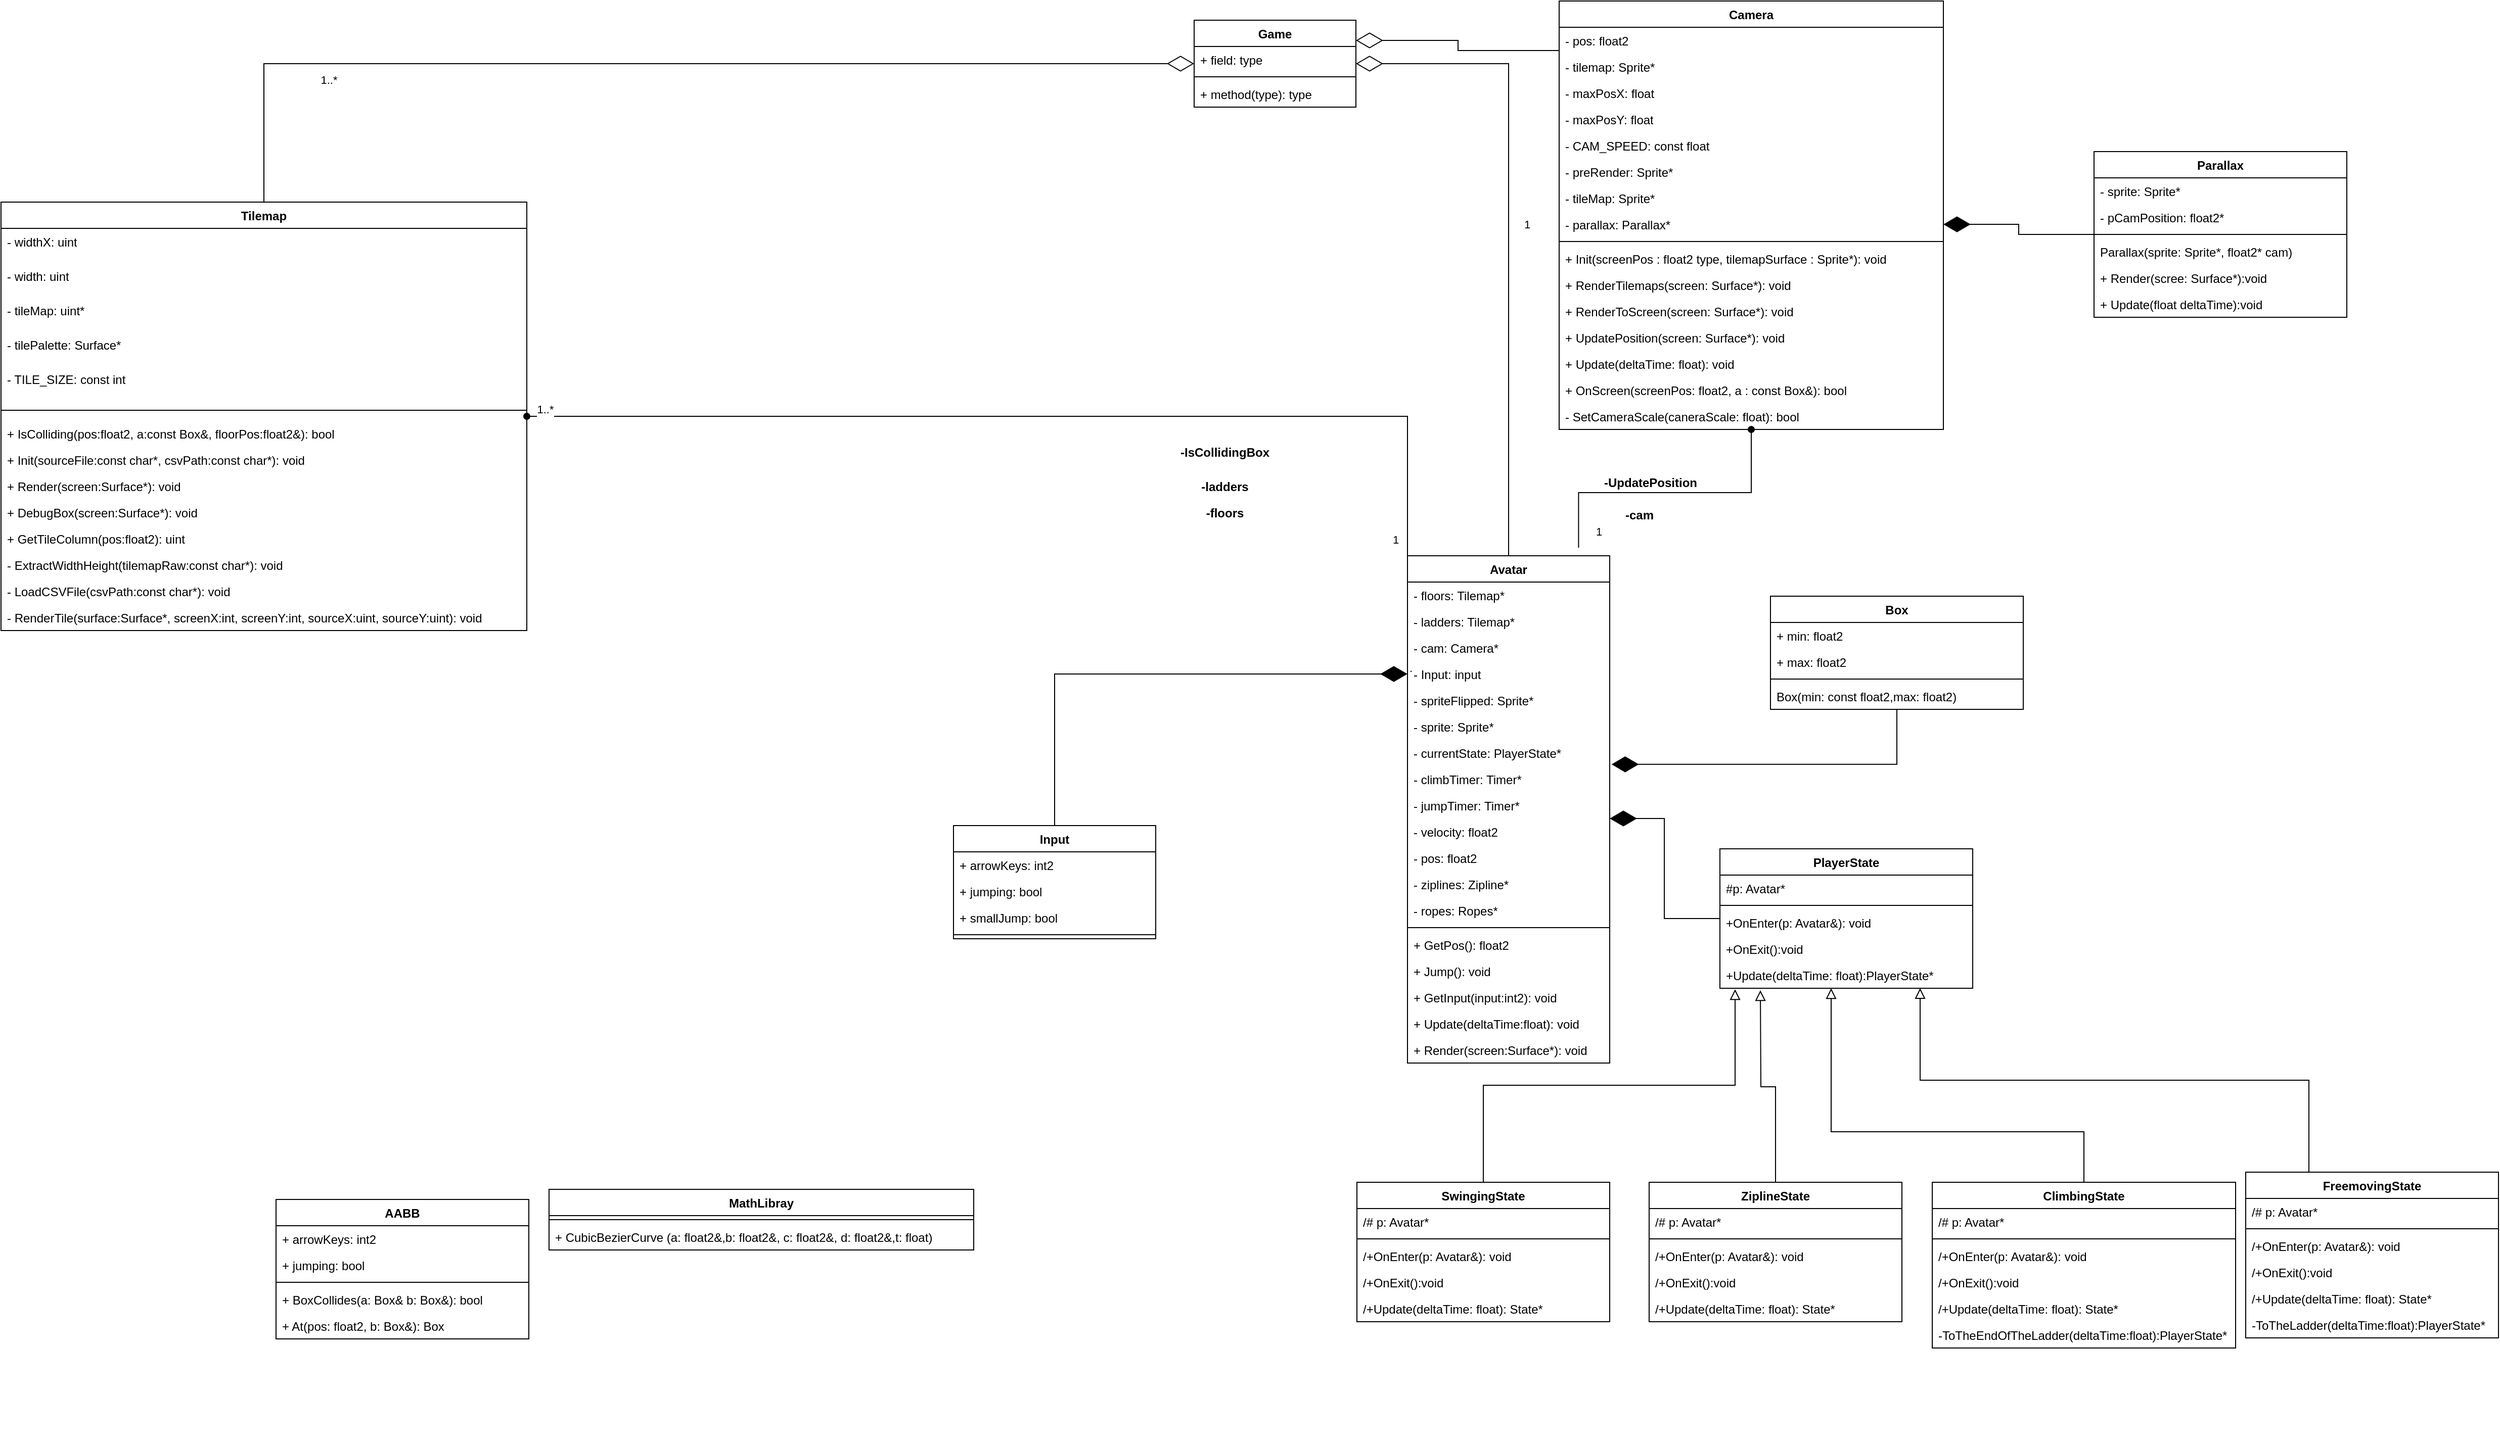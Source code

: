<mxfile version="21.7.5" type="github">
  <diagram id="C5RBs43oDa-KdzZeNtuy" name="Page-1">
    <mxGraphModel dx="1845" dy="634" grid="1" gridSize="10" guides="1" tooltips="1" connect="1" arrows="1" fold="1" page="1" pageScale="1" pageWidth="827" pageHeight="1169" math="0" shadow="0">
      <root>
        <mxCell id="WIyWlLk6GJQsqaUBKTNV-0" />
        <mxCell id="WIyWlLk6GJQsqaUBKTNV-1" parent="WIyWlLk6GJQsqaUBKTNV-0" />
        <mxCell id="lK6UsOhh-sy1dXCpU7BD-0" value="&lt;div&gt;Game&lt;/div&gt;&lt;div&gt;&lt;br&gt;&lt;/div&gt;&lt;div&gt;&lt;br&gt;&lt;/div&gt;" style="swimlane;fontStyle=1;align=center;verticalAlign=top;childLayout=stackLayout;horizontal=1;startSize=26;horizontalStack=0;resizeParent=1;resizeParentMax=0;resizeLast=0;collapsible=1;marginBottom=0;whiteSpace=wrap;html=1;" parent="WIyWlLk6GJQsqaUBKTNV-1" vertex="1">
          <mxGeometry x="370" y="140" width="160" height="86" as="geometry" />
        </mxCell>
        <mxCell id="lK6UsOhh-sy1dXCpU7BD-1" value="+ field: type" style="text;strokeColor=none;fillColor=none;align=left;verticalAlign=top;spacingLeft=4;spacingRight=4;overflow=hidden;rotatable=0;points=[[0,0.5],[1,0.5]];portConstraint=eastwest;whiteSpace=wrap;html=1;" parent="lK6UsOhh-sy1dXCpU7BD-0" vertex="1">
          <mxGeometry y="26" width="160" height="26" as="geometry" />
        </mxCell>
        <mxCell id="lK6UsOhh-sy1dXCpU7BD-2" value="" style="line;strokeWidth=1;fillColor=none;align=left;verticalAlign=middle;spacingTop=-1;spacingLeft=3;spacingRight=3;rotatable=0;labelPosition=right;points=[];portConstraint=eastwest;strokeColor=inherit;" parent="lK6UsOhh-sy1dXCpU7BD-0" vertex="1">
          <mxGeometry y="52" width="160" height="8" as="geometry" />
        </mxCell>
        <mxCell id="lK6UsOhh-sy1dXCpU7BD-3" value="+ method(type): type" style="text;strokeColor=none;fillColor=none;align=left;verticalAlign=top;spacingLeft=4;spacingRight=4;overflow=hidden;rotatable=0;points=[[0,0.5],[1,0.5]];portConstraint=eastwest;whiteSpace=wrap;html=1;" parent="lK6UsOhh-sy1dXCpU7BD-0" vertex="1">
          <mxGeometry y="60" width="160" height="26" as="geometry" />
        </mxCell>
        <mxCell id="lK6UsOhh-sy1dXCpU7BD-21" value="" style="endArrow=none;html=1;rounded=0;align=left;verticalAlign=bottom;endFill=0;labelBackgroundColor=default;endSize=12;startArrow=diamondThin;startFill=0;startSize=24;edgeStyle=orthogonalEdgeStyle;" parent="WIyWlLk6GJQsqaUBKTNV-1" source="lK6UsOhh-sy1dXCpU7BD-0" target="lK6UsOhh-sy1dXCpU7BD-8" edge="1">
          <mxGeometry relative="1" as="geometry">
            <mxPoint x="280" y="330" as="sourcePoint" />
            <mxPoint x="402" y="236" as="targetPoint" />
          </mxGeometry>
        </mxCell>
        <mxCell id="lK6UsOhh-sy1dXCpU7BD-22" value="" style="endArrow=none;html=1;rounded=0;align=left;verticalAlign=bottom;endFill=0;labelBackgroundColor=default;endSize=12;startArrow=diamondThin;startFill=0;startSize=24;edgeStyle=orthogonalEdgeStyle;" parent="WIyWlLk6GJQsqaUBKTNV-1" source="lK6UsOhh-sy1dXCpU7BD-0" target="lK6UsOhh-sy1dXCpU7BD-171" edge="1">
          <mxGeometry relative="1" as="geometry">
            <mxPoint x="1052.5" y="150" as="sourcePoint" />
            <mxPoint x="465" y="236" as="targetPoint" />
            <Array as="points">
              <mxPoint x="631" y="160" />
              <mxPoint x="631" y="170" />
            </Array>
          </mxGeometry>
        </mxCell>
        <mxCell id="lK6UsOhh-sy1dXCpU7BD-50" style="edgeStyle=orthogonalEdgeStyle;rounded=0;orthogonalLoop=1;jettySize=auto;html=1;endArrow=oval;endFill=1;exitX=0.846;exitY=-0.016;exitDx=0;exitDy=0;exitPerimeter=0;" parent="WIyWlLk6GJQsqaUBKTNV-1" source="lK6UsOhh-sy1dXCpU7BD-8" target="lK6UsOhh-sy1dXCpU7BD-171" edge="1">
          <mxGeometry relative="1" as="geometry">
            <mxPoint x="905.029" y="227.667" as="targetPoint" />
          </mxGeometry>
        </mxCell>
        <mxCell id="lK6UsOhh-sy1dXCpU7BD-51" style="edgeStyle=orthogonalEdgeStyle;rounded=0;orthogonalLoop=1;jettySize=auto;html=1;exitX=0;exitY=0;exitDx=0;exitDy=0;endArrow=oval;endFill=1;" parent="WIyWlLk6GJQsqaUBKTNV-1" source="lK6UsOhh-sy1dXCpU7BD-8" target="lK6UsOhh-sy1dXCpU7BD-4" edge="1">
          <mxGeometry relative="1" as="geometry" />
        </mxCell>
        <mxCell id="lK6UsOhh-sy1dXCpU7BD-86" value="" style="group" parent="WIyWlLk6GJQsqaUBKTNV-1" vertex="1" connectable="0">
          <mxGeometry x="-810" y="320" width="872" height="889" as="geometry" />
        </mxCell>
        <mxCell id="lK6UsOhh-sy1dXCpU7BD-4" value="&lt;div&gt;Tilemap&lt;/div&gt;&lt;div&gt;&lt;br&gt;&lt;/div&gt;&lt;div&gt;&lt;br&gt;&lt;/div&gt;&lt;div&gt;&lt;br&gt;&lt;/div&gt;" style="swimlane;fontStyle=1;align=center;verticalAlign=top;childLayout=stackLayout;horizontal=1;startSize=26;horizontalStack=0;resizeParent=1;resizeParentMax=0;resizeLast=0;collapsible=1;marginBottom=0;whiteSpace=wrap;html=1;rounded=0;" parent="lK6UsOhh-sy1dXCpU7BD-86" vertex="1">
          <mxGeometry width="520" height="424" as="geometry" />
        </mxCell>
        <mxCell id="lK6UsOhh-sy1dXCpU7BD-5" value="&lt;div&gt;- widthX: uint&lt;/div&gt;" style="text;strokeColor=none;fillColor=none;align=left;verticalAlign=top;spacingLeft=4;spacingRight=4;overflow=hidden;rotatable=0;points=[[0,0.5],[1,0.5]];portConstraint=eastwest;whiteSpace=wrap;html=1;" parent="lK6UsOhh-sy1dXCpU7BD-4" vertex="1">
          <mxGeometry y="26" width="520" height="34" as="geometry" />
        </mxCell>
        <mxCell id="lK6UsOhh-sy1dXCpU7BD-30" value="&lt;div&gt;- width: uint&lt;/div&gt;" style="text;strokeColor=none;fillColor=none;align=left;verticalAlign=top;spacingLeft=4;spacingRight=4;overflow=hidden;rotatable=0;points=[[0,0.5],[1,0.5]];portConstraint=eastwest;whiteSpace=wrap;html=1;" parent="lK6UsOhh-sy1dXCpU7BD-4" vertex="1">
          <mxGeometry y="60" width="520" height="34" as="geometry" />
        </mxCell>
        <mxCell id="lK6UsOhh-sy1dXCpU7BD-31" value="&lt;div&gt;- tileMap: uint*&lt;/div&gt;" style="text;strokeColor=none;fillColor=none;align=left;verticalAlign=top;spacingLeft=4;spacingRight=4;overflow=hidden;rotatable=0;points=[[0,0.5],[1,0.5]];portConstraint=eastwest;whiteSpace=wrap;html=1;" parent="lK6UsOhh-sy1dXCpU7BD-4" vertex="1">
          <mxGeometry y="94" width="520" height="34" as="geometry" />
        </mxCell>
        <mxCell id="lK6UsOhh-sy1dXCpU7BD-32" value="&lt;div&gt;- tilePalette: Surface*&lt;/div&gt;" style="text;strokeColor=none;fillColor=none;align=left;verticalAlign=top;spacingLeft=4;spacingRight=4;overflow=hidden;rotatable=0;points=[[0,0.5],[1,0.5]];portConstraint=eastwest;whiteSpace=wrap;html=1;" parent="lK6UsOhh-sy1dXCpU7BD-4" vertex="1">
          <mxGeometry y="128" width="520" height="34" as="geometry" />
        </mxCell>
        <mxCell id="lK6UsOhh-sy1dXCpU7BD-33" value="&lt;div&gt;- TILE_SIZE: const int&lt;/div&gt;" style="text;strokeColor=none;fillColor=none;align=left;verticalAlign=top;spacingLeft=4;spacingRight=4;overflow=hidden;rotatable=0;points=[[0,0.5],[1,0.5]];portConstraint=eastwest;whiteSpace=wrap;html=1;" parent="lK6UsOhh-sy1dXCpU7BD-4" vertex="1">
          <mxGeometry y="162" width="520" height="34" as="geometry" />
        </mxCell>
        <mxCell id="lK6UsOhh-sy1dXCpU7BD-6" value="" style="line;strokeWidth=1;fillColor=none;align=left;verticalAlign=middle;spacingTop=-1;spacingLeft=3;spacingRight=3;rotatable=0;labelPosition=right;points=[];portConstraint=eastwest;strokeColor=inherit;" parent="lK6UsOhh-sy1dXCpU7BD-4" vertex="1">
          <mxGeometry y="196" width="520" height="20" as="geometry" />
        </mxCell>
        <mxCell id="lK6UsOhh-sy1dXCpU7BD-39" value="+ IsColliding(pos:float2, a:const Box&amp;amp;, floorPos:float2&amp;amp;): bool" style="text;strokeColor=none;fillColor=none;align=left;verticalAlign=top;spacingLeft=4;spacingRight=4;overflow=hidden;rotatable=0;points=[[0,0.5],[1,0.5]];portConstraint=eastwest;whiteSpace=wrap;html=1;" parent="lK6UsOhh-sy1dXCpU7BD-4" vertex="1">
          <mxGeometry y="216" width="520" height="26" as="geometry" />
        </mxCell>
        <mxCell id="lK6UsOhh-sy1dXCpU7BD-40" value="+ Init(sourceFile:const char*, csvPath:const char*): void" style="text;strokeColor=none;fillColor=none;align=left;verticalAlign=top;spacingLeft=4;spacingRight=4;overflow=hidden;rotatable=0;points=[[0,0.5],[1,0.5]];portConstraint=eastwest;whiteSpace=wrap;html=1;" parent="lK6UsOhh-sy1dXCpU7BD-4" vertex="1">
          <mxGeometry y="242" width="520" height="26" as="geometry" />
        </mxCell>
        <mxCell id="lK6UsOhh-sy1dXCpU7BD-41" value="+ Render(screen:Surface*): void" style="text;strokeColor=none;fillColor=none;align=left;verticalAlign=top;spacingLeft=4;spacingRight=4;overflow=hidden;rotatable=0;points=[[0,0.5],[1,0.5]];portConstraint=eastwest;whiteSpace=wrap;html=1;" parent="lK6UsOhh-sy1dXCpU7BD-4" vertex="1">
          <mxGeometry y="268" width="520" height="26" as="geometry" />
        </mxCell>
        <mxCell id="lK6UsOhh-sy1dXCpU7BD-42" value="+ DebugBox(screen:Surface*): void" style="text;strokeColor=none;fillColor=none;align=left;verticalAlign=top;spacingLeft=4;spacingRight=4;overflow=hidden;rotatable=0;points=[[0,0.5],[1,0.5]];portConstraint=eastwest;whiteSpace=wrap;html=1;" parent="lK6UsOhh-sy1dXCpU7BD-4" vertex="1">
          <mxGeometry y="294" width="520" height="26" as="geometry" />
        </mxCell>
        <mxCell id="lK6UsOhh-sy1dXCpU7BD-43" value="+ GetTileColumn(pos:float2): uint" style="text;strokeColor=none;fillColor=none;align=left;verticalAlign=top;spacingLeft=4;spacingRight=4;overflow=hidden;rotatable=0;points=[[0,0.5],[1,0.5]];portConstraint=eastwest;whiteSpace=wrap;html=1;" parent="lK6UsOhh-sy1dXCpU7BD-4" vertex="1">
          <mxGeometry y="320" width="520" height="26" as="geometry" />
        </mxCell>
        <mxCell id="lK6UsOhh-sy1dXCpU7BD-59" value="- ExtractWidthHeight(tilemapRaw:const char*): void" style="text;strokeColor=none;fillColor=none;align=left;verticalAlign=top;spacingLeft=4;spacingRight=4;overflow=hidden;rotatable=0;points=[[0,0.5],[1,0.5]];portConstraint=eastwest;whiteSpace=wrap;html=1;" parent="lK6UsOhh-sy1dXCpU7BD-4" vertex="1">
          <mxGeometry y="346" width="520" height="26" as="geometry" />
        </mxCell>
        <mxCell id="lK6UsOhh-sy1dXCpU7BD-60" value="- LoadCSVFile(csvPath:const char*): void" style="text;strokeColor=none;fillColor=none;align=left;verticalAlign=top;spacingLeft=4;spacingRight=4;overflow=hidden;rotatable=0;points=[[0,0.5],[1,0.5]];portConstraint=eastwest;whiteSpace=wrap;html=1;" parent="lK6UsOhh-sy1dXCpU7BD-4" vertex="1">
          <mxGeometry y="372" width="520" height="26" as="geometry" />
        </mxCell>
        <mxCell id="lK6UsOhh-sy1dXCpU7BD-61" value="- RenderTile(surface:Surface*, screenX:int, screenY:int, sourceX:uint, sourceY:uint): void" style="text;strokeColor=none;fillColor=none;align=left;verticalAlign=top;spacingLeft=4;spacingRight=4;overflow=hidden;rotatable=0;points=[[0,0.5],[1,0.5]];portConstraint=eastwest;whiteSpace=wrap;html=1;" parent="lK6UsOhh-sy1dXCpU7BD-4" vertex="1">
          <mxGeometry y="398" width="520" height="26" as="geometry" />
        </mxCell>
        <mxCell id="bthDSh3SbVtGF8bWJhGf-136" value="" style="group" parent="lK6UsOhh-sy1dXCpU7BD-86" vertex="1" connectable="0">
          <mxGeometry x="530.003" y="960.0" width="431.997" height="259.0" as="geometry" />
        </mxCell>
        <mxCell id="bthDSh3SbVtGF8bWJhGf-137" value="&lt;div&gt;MathLibray&lt;/div&gt;&lt;div&gt;&lt;br&gt;&lt;/div&gt;" style="swimlane;fontStyle=1;align=center;verticalAlign=top;childLayout=stackLayout;horizontal=1;startSize=26;horizontalStack=0;resizeParent=1;resizeParentMax=0;resizeLast=0;collapsible=1;marginBottom=0;whiteSpace=wrap;html=1;" parent="bthDSh3SbVtGF8bWJhGf-136" vertex="1">
          <mxGeometry x="11.997" y="17.0" width="420" height="60" as="geometry" />
        </mxCell>
        <mxCell id="bthDSh3SbVtGF8bWJhGf-141" value="" style="line;strokeWidth=1;fillColor=none;align=left;verticalAlign=middle;spacingTop=-1;spacingLeft=3;spacingRight=3;rotatable=0;labelPosition=right;points=[];portConstraint=eastwest;strokeColor=inherit;" parent="bthDSh3SbVtGF8bWJhGf-137" vertex="1">
          <mxGeometry y="26" width="420" height="8" as="geometry" />
        </mxCell>
        <mxCell id="bthDSh3SbVtGF8bWJhGf-139" value="+ CubicBezierCurve (a: float2&amp;amp;,b: float2&amp;amp;, c: float2&amp;amp;, d: float2&amp;amp;,t: float)" style="text;strokeColor=none;fillColor=none;align=left;verticalAlign=top;spacingLeft=4;spacingRight=4;overflow=hidden;rotatable=0;points=[[0,0.5],[1,0.5]];portConstraint=eastwest;whiteSpace=wrap;html=1;" parent="bthDSh3SbVtGF8bWJhGf-137" vertex="1">
          <mxGeometry y="34" width="420" height="26" as="geometry" />
        </mxCell>
        <mxCell id="lK6UsOhh-sy1dXCpU7BD-87" value="" style="group" parent="WIyWlLk6GJQsqaUBKTNV-1" vertex="1" connectable="0">
          <mxGeometry x="360" y="560" width="490" height="989" as="geometry" />
        </mxCell>
        <mxCell id="lK6UsOhh-sy1dXCpU7BD-72" value="-ladders" style="text;align=center;fontStyle=1;verticalAlign=middle;spacingLeft=3;spacingRight=3;strokeColor=none;rotatable=0;points=[[0,0.5],[1,0.5]];portConstraint=eastwest;html=1;" parent="lK6UsOhh-sy1dXCpU7BD-87" vertex="1">
          <mxGeometry y="29" width="80" height="26" as="geometry" />
        </mxCell>
        <mxCell id="lK6UsOhh-sy1dXCpU7BD-73" value="-floors" style="text;align=center;fontStyle=1;verticalAlign=middle;spacingLeft=3;spacingRight=3;strokeColor=none;rotatable=0;points=[[0,0.5],[1,0.5]];portConstraint=eastwest;html=1;" parent="lK6UsOhh-sy1dXCpU7BD-87" vertex="1">
          <mxGeometry y="55" width="80" height="26" as="geometry" />
        </mxCell>
        <mxCell id="lK6UsOhh-sy1dXCpU7BD-75" value="-IsCollidingBox" style="text;align=center;fontStyle=1;verticalAlign=middle;spacingLeft=3;spacingRight=3;strokeColor=none;rotatable=0;points=[[0,0.5],[1,0.5]];portConstraint=eastwest;html=1;" parent="lK6UsOhh-sy1dXCpU7BD-87" vertex="1">
          <mxGeometry y="-5" width="80" height="26" as="geometry" />
        </mxCell>
        <mxCell id="lK6UsOhh-sy1dXCpU7BD-85" value="" style="group" parent="lK6UsOhh-sy1dXCpU7BD-87" vertex="1" connectable="0">
          <mxGeometry x="209.003" y="93.0" width="211.997" height="259.0" as="geometry" />
        </mxCell>
        <mxCell id="lK6UsOhh-sy1dXCpU7BD-8" value="&lt;div&gt;Avatar&lt;/div&gt;&lt;div&gt;&lt;br&gt;&lt;/div&gt;" style="swimlane;fontStyle=1;align=center;verticalAlign=top;childLayout=stackLayout;horizontal=1;startSize=26;horizontalStack=0;resizeParent=1;resizeParentMax=0;resizeLast=0;collapsible=1;marginBottom=0;whiteSpace=wrap;html=1;" parent="lK6UsOhh-sy1dXCpU7BD-85" vertex="1">
          <mxGeometry x="11.997" y="17.0" width="200" height="502" as="geometry" />
        </mxCell>
        <mxCell id="lK6UsOhh-sy1dXCpU7BD-9" value="- floors: Tilemap*" style="text;strokeColor=none;fillColor=none;align=left;verticalAlign=top;spacingLeft=4;spacingRight=4;overflow=hidden;rotatable=0;points=[[0,0.5],[1,0.5]];portConstraint=eastwest;whiteSpace=wrap;html=1;" parent="lK6UsOhh-sy1dXCpU7BD-8" vertex="1">
          <mxGeometry y="26" width="200" height="26" as="geometry" />
        </mxCell>
        <mxCell id="lK6UsOhh-sy1dXCpU7BD-88" value="- ladders: Tilemap*" style="text;strokeColor=none;fillColor=none;align=left;verticalAlign=top;spacingLeft=4;spacingRight=4;overflow=hidden;rotatable=0;points=[[0,0.5],[1,0.5]];portConstraint=eastwest;whiteSpace=wrap;html=1;" parent="lK6UsOhh-sy1dXCpU7BD-8" vertex="1">
          <mxGeometry y="52" width="200" height="26" as="geometry" />
        </mxCell>
        <mxCell id="lK6UsOhh-sy1dXCpU7BD-26" value="- cam: Camera*" style="text;strokeColor=none;fillColor=none;align=left;verticalAlign=top;spacingLeft=4;spacingRight=4;overflow=hidden;rotatable=0;points=[[0,0.5],[1,0.5]];portConstraint=eastwest;whiteSpace=wrap;html=1;" parent="lK6UsOhh-sy1dXCpU7BD-8" vertex="1">
          <mxGeometry y="78" width="200" height="26" as="geometry" />
        </mxCell>
        <mxCell id="bthDSh3SbVtGF8bWJhGf-65" value="- Input: input" style="text;strokeColor=none;fillColor=none;align=left;verticalAlign=top;spacingLeft=4;spacingRight=4;overflow=hidden;rotatable=0;points=[[0,0.5],[1,0.5]];portConstraint=eastwest;whiteSpace=wrap;html=1;" parent="lK6UsOhh-sy1dXCpU7BD-8" vertex="1">
          <mxGeometry y="104" width="200" height="26" as="geometry" />
        </mxCell>
        <mxCell id="ym0Vxv3wcFo23iq83Tu3-3" value="- spriteFlipped: Sprite*" style="text;strokeColor=none;fillColor=none;align=left;verticalAlign=top;spacingLeft=4;spacingRight=4;overflow=hidden;rotatable=0;points=[[0,0.5],[1,0.5]];portConstraint=eastwest;whiteSpace=wrap;html=1;" vertex="1" parent="lK6UsOhh-sy1dXCpU7BD-8">
          <mxGeometry y="130" width="200" height="26" as="geometry" />
        </mxCell>
        <mxCell id="ym0Vxv3wcFo23iq83Tu3-4" value="- sprite: Sprite*" style="text;strokeColor=none;fillColor=none;align=left;verticalAlign=top;spacingLeft=4;spacingRight=4;overflow=hidden;rotatable=0;points=[[0,0.5],[1,0.5]];portConstraint=eastwest;whiteSpace=wrap;html=1;" vertex="1" parent="lK6UsOhh-sy1dXCpU7BD-8">
          <mxGeometry y="156" width="200" height="26" as="geometry" />
        </mxCell>
        <mxCell id="ym0Vxv3wcFo23iq83Tu3-5" value="- currentState: PlayerState*" style="text;strokeColor=none;fillColor=none;align=left;verticalAlign=top;spacingLeft=4;spacingRight=4;overflow=hidden;rotatable=0;points=[[0,0.5],[1,0.5]];portConstraint=eastwest;whiteSpace=wrap;html=1;" vertex="1" parent="lK6UsOhh-sy1dXCpU7BD-8">
          <mxGeometry y="182" width="200" height="26" as="geometry" />
        </mxCell>
        <mxCell id="ym0Vxv3wcFo23iq83Tu3-6" value="- climbTimer: Timer*" style="text;strokeColor=none;fillColor=none;align=left;verticalAlign=top;spacingLeft=4;spacingRight=4;overflow=hidden;rotatable=0;points=[[0,0.5],[1,0.5]];portConstraint=eastwest;whiteSpace=wrap;html=1;" vertex="1" parent="lK6UsOhh-sy1dXCpU7BD-8">
          <mxGeometry y="208" width="200" height="26" as="geometry" />
        </mxCell>
        <mxCell id="ym0Vxv3wcFo23iq83Tu3-7" value="- jumpTimer: Timer*" style="text;strokeColor=none;fillColor=none;align=left;verticalAlign=top;spacingLeft=4;spacingRight=4;overflow=hidden;rotatable=0;points=[[0,0.5],[1,0.5]];portConstraint=eastwest;whiteSpace=wrap;html=1;" vertex="1" parent="lK6UsOhh-sy1dXCpU7BD-8">
          <mxGeometry y="234" width="200" height="26" as="geometry" />
        </mxCell>
        <mxCell id="ym0Vxv3wcFo23iq83Tu3-9" value="- velocity: float2" style="text;strokeColor=none;fillColor=none;align=left;verticalAlign=top;spacingLeft=4;spacingRight=4;overflow=hidden;rotatable=0;points=[[0,0.5],[1,0.5]];portConstraint=eastwest;whiteSpace=wrap;html=1;" vertex="1" parent="lK6UsOhh-sy1dXCpU7BD-8">
          <mxGeometry y="260" width="200" height="26" as="geometry" />
        </mxCell>
        <mxCell id="ym0Vxv3wcFo23iq83Tu3-10" value="- pos: float2" style="text;strokeColor=none;fillColor=none;align=left;verticalAlign=top;spacingLeft=4;spacingRight=4;overflow=hidden;rotatable=0;points=[[0,0.5],[1,0.5]];portConstraint=eastwest;whiteSpace=wrap;html=1;" vertex="1" parent="lK6UsOhh-sy1dXCpU7BD-8">
          <mxGeometry y="286" width="200" height="26" as="geometry" />
        </mxCell>
        <mxCell id="ym0Vxv3wcFo23iq83Tu3-11" value="- ziplines: Zipline*" style="text;strokeColor=none;fillColor=none;align=left;verticalAlign=top;spacingLeft=4;spacingRight=4;overflow=hidden;rotatable=0;points=[[0,0.5],[1,0.5]];portConstraint=eastwest;whiteSpace=wrap;html=1;" vertex="1" parent="lK6UsOhh-sy1dXCpU7BD-8">
          <mxGeometry y="312" width="200" height="26" as="geometry" />
        </mxCell>
        <mxCell id="ym0Vxv3wcFo23iq83Tu3-12" value="- ropes: Ropes*" style="text;strokeColor=none;fillColor=none;align=left;verticalAlign=top;spacingLeft=4;spacingRight=4;overflow=hidden;rotatable=0;points=[[0,0.5],[1,0.5]];portConstraint=eastwest;whiteSpace=wrap;html=1;" vertex="1" parent="lK6UsOhh-sy1dXCpU7BD-8">
          <mxGeometry y="338" width="200" height="26" as="geometry" />
        </mxCell>
        <mxCell id="lK6UsOhh-sy1dXCpU7BD-10" value="" style="line;strokeWidth=1;fillColor=none;align=left;verticalAlign=middle;spacingTop=-1;spacingLeft=3;spacingRight=3;rotatable=0;labelPosition=right;points=[];portConstraint=eastwest;strokeColor=inherit;" parent="lK6UsOhh-sy1dXCpU7BD-8" vertex="1">
          <mxGeometry y="364" width="200" height="8" as="geometry" />
        </mxCell>
        <mxCell id="lK6UsOhh-sy1dXCpU7BD-54" value="+ GetPos(): float2" style="text;strokeColor=none;fillColor=none;align=left;verticalAlign=top;spacingLeft=4;spacingRight=4;overflow=hidden;rotatable=0;points=[[0,0.5],[1,0.5]];portConstraint=eastwest;whiteSpace=wrap;html=1;" parent="lK6UsOhh-sy1dXCpU7BD-8" vertex="1">
          <mxGeometry y="372" width="200" height="26" as="geometry" />
        </mxCell>
        <mxCell id="lK6UsOhh-sy1dXCpU7BD-56" value="+ Jump(): void" style="text;strokeColor=none;fillColor=none;align=left;verticalAlign=top;spacingLeft=4;spacingRight=4;overflow=hidden;rotatable=0;points=[[0,0.5],[1,0.5]];portConstraint=eastwest;whiteSpace=wrap;html=1;" parent="lK6UsOhh-sy1dXCpU7BD-8" vertex="1">
          <mxGeometry y="398" width="200" height="26" as="geometry" />
        </mxCell>
        <mxCell id="lK6UsOhh-sy1dXCpU7BD-58" value="+ GetInput(input:int2): void" style="text;strokeColor=none;fillColor=none;align=left;verticalAlign=top;spacingLeft=4;spacingRight=4;overflow=hidden;rotatable=0;points=[[0,0.5],[1,0.5]];portConstraint=eastwest;whiteSpace=wrap;html=1;" parent="lK6UsOhh-sy1dXCpU7BD-8" vertex="1">
          <mxGeometry y="424" width="200" height="26" as="geometry" />
        </mxCell>
        <mxCell id="lK6UsOhh-sy1dXCpU7BD-57" value="+ Update(deltaTime:float): void" style="text;strokeColor=none;fillColor=none;align=left;verticalAlign=top;spacingLeft=4;spacingRight=4;overflow=hidden;rotatable=0;points=[[0,0.5],[1,0.5]];portConstraint=eastwest;whiteSpace=wrap;html=1;" parent="lK6UsOhh-sy1dXCpU7BD-8" vertex="1">
          <mxGeometry y="450" width="200" height="26" as="geometry" />
        </mxCell>
        <mxCell id="bthDSh3SbVtGF8bWJhGf-64" value="+ Render(screen:Surface*): void" style="text;strokeColor=none;fillColor=none;align=left;verticalAlign=top;spacingLeft=4;spacingRight=4;overflow=hidden;rotatable=0;points=[[0,0.5],[1,0.5]];portConstraint=eastwest;whiteSpace=wrap;html=1;" parent="lK6UsOhh-sy1dXCpU7BD-8" vertex="1">
          <mxGeometry y="476" width="200" height="26" as="geometry" />
        </mxCell>
        <mxCell id="lK6UsOhh-sy1dXCpU7BD-46" value="&lt;div&gt;1&lt;/div&gt;&lt;div&gt;&lt;br&gt;&lt;/div&gt;" style="edgeLabel;html=1;align=center;verticalAlign=middle;resizable=0;points=[];" parent="lK6UsOhh-sy1dXCpU7BD-85" vertex="1" connectable="0">
          <mxGeometry x="12" y="3" as="geometry">
            <mxPoint x="-12" y="5" as="offset" />
          </mxGeometry>
        </mxCell>
        <mxCell id="lK6UsOhh-sy1dXCpU7BD-83" value="&lt;div&gt;1&lt;/div&gt;&lt;div&gt;&lt;br&gt;&lt;/div&gt;" style="edgeLabel;html=1;align=center;verticalAlign=middle;resizable=0;points=[];" parent="lK6UsOhh-sy1dXCpU7BD-85" vertex="1" connectable="0">
          <mxGeometry x="292" y="3" as="geometry">
            <mxPoint x="-91" y="-3" as="offset" />
          </mxGeometry>
        </mxCell>
        <mxCell id="bthDSh3SbVtGF8bWJhGf-85" value="" style="group" parent="lK6UsOhh-sy1dXCpU7BD-87" vertex="1" connectable="0">
          <mxGeometry x="-239.997" y="360.0" width="211.997" height="259.0" as="geometry" />
        </mxCell>
        <mxCell id="bthDSh3SbVtGF8bWJhGf-86" value="&lt;div&gt;Input&lt;/div&gt;&lt;div&gt;&lt;br&gt;&lt;/div&gt;" style="swimlane;fontStyle=1;align=center;verticalAlign=top;childLayout=stackLayout;horizontal=1;startSize=26;horizontalStack=0;resizeParent=1;resizeParentMax=0;resizeLast=0;collapsible=1;marginBottom=0;whiteSpace=wrap;html=1;" parent="bthDSh3SbVtGF8bWJhGf-85" vertex="1">
          <mxGeometry x="11.997" y="17.0" width="200" height="112" as="geometry" />
        </mxCell>
        <mxCell id="bthDSh3SbVtGF8bWJhGf-87" value="+ arrowKeys: int2" style="text;strokeColor=none;fillColor=none;align=left;verticalAlign=top;spacingLeft=4;spacingRight=4;overflow=hidden;rotatable=0;points=[[0,0.5],[1,0.5]];portConstraint=eastwest;whiteSpace=wrap;html=1;" parent="bthDSh3SbVtGF8bWJhGf-86" vertex="1">
          <mxGeometry y="26" width="200" height="26" as="geometry" />
        </mxCell>
        <mxCell id="bthDSh3SbVtGF8bWJhGf-99" value="+ jumping: bool" style="text;strokeColor=none;fillColor=none;align=left;verticalAlign=top;spacingLeft=4;spacingRight=4;overflow=hidden;rotatable=0;points=[[0,0.5],[1,0.5]];portConstraint=eastwest;whiteSpace=wrap;html=1;" parent="bthDSh3SbVtGF8bWJhGf-86" vertex="1">
          <mxGeometry y="52" width="200" height="26" as="geometry" />
        </mxCell>
        <mxCell id="bthDSh3SbVtGF8bWJhGf-100" value="+ smallJump: bool" style="text;strokeColor=none;fillColor=none;align=left;verticalAlign=top;spacingLeft=4;spacingRight=4;overflow=hidden;rotatable=0;points=[[0,0.5],[1,0.5]];portConstraint=eastwest;whiteSpace=wrap;html=1;" parent="bthDSh3SbVtGF8bWJhGf-86" vertex="1">
          <mxGeometry y="78" width="200" height="26" as="geometry" />
        </mxCell>
        <mxCell id="bthDSh3SbVtGF8bWJhGf-91" value="" style="line;strokeWidth=1;fillColor=none;align=left;verticalAlign=middle;spacingTop=-1;spacingLeft=3;spacingRight=3;rotatable=0;labelPosition=right;points=[];portConstraint=eastwest;strokeColor=inherit;" parent="bthDSh3SbVtGF8bWJhGf-86" vertex="1">
          <mxGeometry y="104" width="200" height="8" as="geometry" />
        </mxCell>
        <mxCell id="bthDSh3SbVtGF8bWJhGf-101" value="." style="endArrow=none;html=1;endSize=12;startArrow=diamondThin;startSize=24;startFill=1;edgeStyle=orthogonalEdgeStyle;align=left;verticalAlign=bottom;rounded=0;endFill=0;" parent="lK6UsOhh-sy1dXCpU7BD-87" source="bthDSh3SbVtGF8bWJhGf-65" target="bthDSh3SbVtGF8bWJhGf-86" edge="1">
          <mxGeometry x="-1" y="3" relative="1" as="geometry">
            <mxPoint y="380" as="sourcePoint" />
            <mxPoint x="160" y="380" as="targetPoint" />
          </mxGeometry>
        </mxCell>
        <mxCell id="bthDSh3SbVtGF8bWJhGf-130" value="" style="group" parent="lK6UsOhh-sy1dXCpU7BD-87" vertex="1" connectable="0">
          <mxGeometry x="-909.997" y="730.0" width="261.997" height="259.0" as="geometry" />
        </mxCell>
        <mxCell id="bthDSh3SbVtGF8bWJhGf-131" value="&lt;div&gt;AABB&lt;/div&gt;&lt;div&gt;&lt;br&gt;&lt;/div&gt;" style="swimlane;fontStyle=1;align=center;verticalAlign=top;childLayout=stackLayout;horizontal=1;startSize=26;horizontalStack=0;resizeParent=1;resizeParentMax=0;resizeLast=0;collapsible=1;marginBottom=0;whiteSpace=wrap;html=1;" parent="bthDSh3SbVtGF8bWJhGf-130" vertex="1">
          <mxGeometry x="11.997" y="17.0" width="250" height="138" as="geometry" />
        </mxCell>
        <mxCell id="bthDSh3SbVtGF8bWJhGf-132" value="+ arrowKeys: int2" style="text;strokeColor=none;fillColor=none;align=left;verticalAlign=top;spacingLeft=4;spacingRight=4;overflow=hidden;rotatable=0;points=[[0,0.5],[1,0.5]];portConstraint=eastwest;whiteSpace=wrap;html=1;" parent="bthDSh3SbVtGF8bWJhGf-131" vertex="1">
          <mxGeometry y="26" width="250" height="26" as="geometry" />
        </mxCell>
        <mxCell id="bthDSh3SbVtGF8bWJhGf-133" value="+ jumping: bool" style="text;strokeColor=none;fillColor=none;align=left;verticalAlign=top;spacingLeft=4;spacingRight=4;overflow=hidden;rotatable=0;points=[[0,0.5],[1,0.5]];portConstraint=eastwest;whiteSpace=wrap;html=1;" parent="bthDSh3SbVtGF8bWJhGf-131" vertex="1">
          <mxGeometry y="52" width="250" height="26" as="geometry" />
        </mxCell>
        <mxCell id="bthDSh3SbVtGF8bWJhGf-135" value="" style="line;strokeWidth=1;fillColor=none;align=left;verticalAlign=middle;spacingTop=-1;spacingLeft=3;spacingRight=3;rotatable=0;labelPosition=right;points=[];portConstraint=eastwest;strokeColor=inherit;" parent="bthDSh3SbVtGF8bWJhGf-131" vertex="1">
          <mxGeometry y="78" width="250" height="8" as="geometry" />
        </mxCell>
        <mxCell id="bthDSh3SbVtGF8bWJhGf-134" value="+ BoxCollides(a: Box&amp;amp; b: Box&amp;amp;): bool" style="text;strokeColor=none;fillColor=none;align=left;verticalAlign=top;spacingLeft=4;spacingRight=4;overflow=hidden;rotatable=0;points=[[0,0.5],[1,0.5]];portConstraint=eastwest;whiteSpace=wrap;html=1;" parent="bthDSh3SbVtGF8bWJhGf-131" vertex="1">
          <mxGeometry y="86" width="250" height="26" as="geometry" />
        </mxCell>
        <mxCell id="ym0Vxv3wcFo23iq83Tu3-2" value="+ At(pos: float2, b: Box&amp;amp;): Box" style="text;strokeColor=none;fillColor=none;align=left;verticalAlign=top;spacingLeft=4;spacingRight=4;overflow=hidden;rotatable=0;points=[[0,0.5],[1,0.5]];portConstraint=eastwest;whiteSpace=wrap;html=1;" vertex="1" parent="bthDSh3SbVtGF8bWJhGf-131">
          <mxGeometry y="112" width="250" height="26" as="geometry" />
        </mxCell>
        <mxCell id="lK6UsOhh-sy1dXCpU7BD-77" value="-cam" style="text;align=center;fontStyle=1;verticalAlign=middle;spacingLeft=3;spacingRight=3;strokeColor=none;rotatable=0;points=[[0,0.5],[1,0.5]];portConstraint=eastwest;html=1;" parent="lK6UsOhh-sy1dXCpU7BD-87" vertex="1">
          <mxGeometry x="410" y="55" width="80" height="30" as="geometry" />
        </mxCell>
        <mxCell id="lK6UsOhh-sy1dXCpU7BD-103" value="Box" style="swimlane;fontStyle=1;align=center;verticalAlign=top;childLayout=stackLayout;horizontal=1;startSize=26;horizontalStack=0;resizeParent=1;resizeParentMax=0;resizeLast=0;collapsible=1;marginBottom=0;whiteSpace=wrap;html=1;" parent="WIyWlLk6GJQsqaUBKTNV-1" vertex="1">
          <mxGeometry x="940" y="710" width="250" height="112" as="geometry" />
        </mxCell>
        <mxCell id="lK6UsOhh-sy1dXCpU7BD-104" value="+ min: float2" style="text;strokeColor=none;fillColor=none;align=left;verticalAlign=top;spacingLeft=4;spacingRight=4;overflow=hidden;rotatable=0;points=[[0,0.5],[1,0.5]];portConstraint=eastwest;whiteSpace=wrap;html=1;" parent="lK6UsOhh-sy1dXCpU7BD-103" vertex="1">
          <mxGeometry y="26" width="250" height="26" as="geometry" />
        </mxCell>
        <mxCell id="lK6UsOhh-sy1dXCpU7BD-107" value="+ max: float2" style="text;strokeColor=none;fillColor=none;align=left;verticalAlign=top;spacingLeft=4;spacingRight=4;overflow=hidden;rotatable=0;points=[[0,0.5],[1,0.5]];portConstraint=eastwest;whiteSpace=wrap;html=1;" parent="lK6UsOhh-sy1dXCpU7BD-103" vertex="1">
          <mxGeometry y="52" width="250" height="26" as="geometry" />
        </mxCell>
        <mxCell id="lK6UsOhh-sy1dXCpU7BD-105" value="" style="line;strokeWidth=1;fillColor=none;align=left;verticalAlign=middle;spacingTop=-1;spacingLeft=3;spacingRight=3;rotatable=0;labelPosition=right;points=[];portConstraint=eastwest;strokeColor=inherit;" parent="lK6UsOhh-sy1dXCpU7BD-103" vertex="1">
          <mxGeometry y="78" width="250" height="8" as="geometry" />
        </mxCell>
        <mxCell id="lK6UsOhh-sy1dXCpU7BD-106" value="Box(min: const float2,max: float2)" style="text;strokeColor=none;fillColor=none;align=left;verticalAlign=top;spacingLeft=4;spacingRight=4;overflow=hidden;rotatable=0;points=[[0,0.5],[1,0.5]];portConstraint=eastwest;whiteSpace=wrap;html=1;" parent="lK6UsOhh-sy1dXCpU7BD-103" vertex="1">
          <mxGeometry y="86" width="250" height="26" as="geometry" />
        </mxCell>
        <mxCell id="lK6UsOhh-sy1dXCpU7BD-171" value="Camera" style="swimlane;fontStyle=1;align=center;verticalAlign=top;childLayout=stackLayout;horizontal=1;startSize=26;horizontalStack=0;resizeParent=1;resizeParentMax=0;resizeLast=0;collapsible=1;marginBottom=0;whiteSpace=wrap;html=1;strokeColor=default;fontFamily=Helvetica;fontSize=12;fontColor=default;fillColor=none;gradientColor=none;" parent="WIyWlLk6GJQsqaUBKTNV-1" vertex="1">
          <mxGeometry x="731" y="121" width="380" height="424" as="geometry" />
        </mxCell>
        <mxCell id="lK6UsOhh-sy1dXCpU7BD-172" value="- pos: float2" style="text;strokeColor=none;fillColor=none;align=left;verticalAlign=top;spacingLeft=4;spacingRight=4;overflow=hidden;rotatable=0;points=[[0,0.5],[1,0.5]];portConstraint=eastwest;whiteSpace=wrap;html=1;fontSize=12;fontFamily=Helvetica;fontColor=default;" parent="lK6UsOhh-sy1dXCpU7BD-171" vertex="1">
          <mxGeometry y="26" width="380" height="26" as="geometry" />
        </mxCell>
        <mxCell id="lK6UsOhh-sy1dXCpU7BD-175" value="- tilemap: Sprite*" style="text;strokeColor=none;fillColor=none;align=left;verticalAlign=top;spacingLeft=4;spacingRight=4;overflow=hidden;rotatable=0;points=[[0,0.5],[1,0.5]];portConstraint=eastwest;whiteSpace=wrap;html=1;fontSize=12;fontFamily=Helvetica;fontColor=default;" parent="lK6UsOhh-sy1dXCpU7BD-171" vertex="1">
          <mxGeometry y="52" width="380" height="26" as="geometry" />
        </mxCell>
        <mxCell id="lK6UsOhh-sy1dXCpU7BD-176" value="- maxPosX: float" style="text;strokeColor=none;fillColor=none;align=left;verticalAlign=top;spacingLeft=4;spacingRight=4;overflow=hidden;rotatable=0;points=[[0,0.5],[1,0.5]];portConstraint=eastwest;whiteSpace=wrap;html=1;fontSize=12;fontFamily=Helvetica;fontColor=default;" parent="lK6UsOhh-sy1dXCpU7BD-171" vertex="1">
          <mxGeometry y="78" width="380" height="26" as="geometry" />
        </mxCell>
        <mxCell id="lK6UsOhh-sy1dXCpU7BD-177" value="- maxPosY: float" style="text;strokeColor=none;fillColor=none;align=left;verticalAlign=top;spacingLeft=4;spacingRight=4;overflow=hidden;rotatable=0;points=[[0,0.5],[1,0.5]];portConstraint=eastwest;whiteSpace=wrap;html=1;fontSize=12;fontFamily=Helvetica;fontColor=default;" parent="lK6UsOhh-sy1dXCpU7BD-171" vertex="1">
          <mxGeometry y="104" width="380" height="26" as="geometry" />
        </mxCell>
        <mxCell id="lK6UsOhh-sy1dXCpU7BD-178" value="- CAM_SPEED: const float" style="text;strokeColor=none;fillColor=none;align=left;verticalAlign=top;spacingLeft=4;spacingRight=4;overflow=hidden;rotatable=0;points=[[0,0.5],[1,0.5]];portConstraint=eastwest;whiteSpace=wrap;html=1;fontSize=12;fontFamily=Helvetica;fontColor=default;" parent="lK6UsOhh-sy1dXCpU7BD-171" vertex="1">
          <mxGeometry y="130" width="380" height="26" as="geometry" />
        </mxCell>
        <mxCell id="bthDSh3SbVtGF8bWJhGf-142" value="- preRender: Sprite*" style="text;strokeColor=none;fillColor=none;align=left;verticalAlign=top;spacingLeft=4;spacingRight=4;overflow=hidden;rotatable=0;points=[[0,0.5],[1,0.5]];portConstraint=eastwest;whiteSpace=wrap;html=1;fontSize=12;fontFamily=Helvetica;fontColor=default;" parent="lK6UsOhh-sy1dXCpU7BD-171" vertex="1">
          <mxGeometry y="156" width="380" height="26" as="geometry" />
        </mxCell>
        <mxCell id="bthDSh3SbVtGF8bWJhGf-143" value="- tileMap: Sprite*" style="text;strokeColor=none;fillColor=none;align=left;verticalAlign=top;spacingLeft=4;spacingRight=4;overflow=hidden;rotatable=0;points=[[0,0.5],[1,0.5]];portConstraint=eastwest;whiteSpace=wrap;html=1;fontSize=12;fontFamily=Helvetica;fontColor=default;" parent="lK6UsOhh-sy1dXCpU7BD-171" vertex="1">
          <mxGeometry y="182" width="380" height="26" as="geometry" />
        </mxCell>
        <mxCell id="bthDSh3SbVtGF8bWJhGf-144" value="- parallax: Parallax*" style="text;strokeColor=none;fillColor=none;align=left;verticalAlign=top;spacingLeft=4;spacingRight=4;overflow=hidden;rotatable=0;points=[[0,0.5],[1,0.5]];portConstraint=eastwest;whiteSpace=wrap;html=1;fontSize=12;fontFamily=Helvetica;fontColor=default;" parent="lK6UsOhh-sy1dXCpU7BD-171" vertex="1">
          <mxGeometry y="208" width="380" height="26" as="geometry" />
        </mxCell>
        <mxCell id="lK6UsOhh-sy1dXCpU7BD-173" value="" style="line;strokeWidth=1;fillColor=none;align=left;verticalAlign=middle;spacingTop=-1;spacingLeft=3;spacingRight=3;rotatable=0;labelPosition=right;points=[];portConstraint=eastwest;strokeColor=inherit;fontFamily=Helvetica;fontSize=12;fontColor=default;startSize=26;html=1;" parent="lK6UsOhh-sy1dXCpU7BD-171" vertex="1">
          <mxGeometry y="234" width="380" height="8" as="geometry" />
        </mxCell>
        <mxCell id="lK6UsOhh-sy1dXCpU7BD-167" value="+ Init(screenPos : float2 type, tilemapSurface : Sprite*): void" style="text;strokeColor=none;fillColor=none;align=left;verticalAlign=top;spacingLeft=4;spacingRight=4;overflow=hidden;rotatable=0;points=[[0,0.5],[1,0.5]];portConstraint=eastwest;whiteSpace=wrap;html=1;" parent="lK6UsOhh-sy1dXCpU7BD-171" vertex="1">
          <mxGeometry y="242" width="380" height="26" as="geometry" />
        </mxCell>
        <mxCell id="sKSf2SYWEqV_W2fJjFiX-0" value="+ RenderTilemaps(screen: Surface*): void" style="text;strokeColor=none;fillColor=none;align=left;verticalAlign=top;spacingLeft=4;spacingRight=4;overflow=hidden;rotatable=0;points=[[0,0.5],[1,0.5]];portConstraint=eastwest;whiteSpace=wrap;html=1;" parent="lK6UsOhh-sy1dXCpU7BD-171" vertex="1">
          <mxGeometry y="268" width="380" height="26" as="geometry" />
        </mxCell>
        <mxCell id="lK6UsOhh-sy1dXCpU7BD-169" value="+ RenderToScreen(screen: Surface*): void" style="text;strokeColor=none;fillColor=none;align=left;verticalAlign=top;spacingLeft=4;spacingRight=4;overflow=hidden;rotatable=0;points=[[0,0.5],[1,0.5]];portConstraint=eastwest;whiteSpace=wrap;html=1;" parent="lK6UsOhh-sy1dXCpU7BD-171" vertex="1">
          <mxGeometry y="294" width="380" height="26" as="geometry" />
        </mxCell>
        <mxCell id="lK6UsOhh-sy1dXCpU7BD-168" value="+ UpdatePosition(screen: Surface*): void" style="text;strokeColor=none;fillColor=none;align=left;verticalAlign=top;spacingLeft=4;spacingRight=4;overflow=hidden;rotatable=0;points=[[0,0.5],[1,0.5]];portConstraint=eastwest;whiteSpace=wrap;html=1;" parent="lK6UsOhh-sy1dXCpU7BD-171" vertex="1">
          <mxGeometry y="320" width="380" height="26" as="geometry" />
        </mxCell>
        <mxCell id="ym0Vxv3wcFo23iq83Tu3-0" value="+ Update(deltaTime: float): void" style="text;strokeColor=none;fillColor=none;align=left;verticalAlign=top;spacingLeft=4;spacingRight=4;overflow=hidden;rotatable=0;points=[[0,0.5],[1,0.5]];portConstraint=eastwest;whiteSpace=wrap;html=1;" vertex="1" parent="lK6UsOhh-sy1dXCpU7BD-171">
          <mxGeometry y="346" width="380" height="26" as="geometry" />
        </mxCell>
        <mxCell id="sKSf2SYWEqV_W2fJjFiX-1" value="+ OnScreen(screenPos: float2, a : const Box&amp;amp;): bool" style="text;strokeColor=none;fillColor=none;align=left;verticalAlign=top;spacingLeft=4;spacingRight=4;overflow=hidden;rotatable=0;points=[[0,0.5],[1,0.5]];portConstraint=eastwest;whiteSpace=wrap;html=1;" parent="lK6UsOhh-sy1dXCpU7BD-171" vertex="1">
          <mxGeometry y="372" width="380" height="26" as="geometry" />
        </mxCell>
        <mxCell id="lK6UsOhh-sy1dXCpU7BD-182" value="- SetCameraScale(caneraScale: float): bool" style="text;strokeColor=none;fillColor=none;align=left;verticalAlign=top;spacingLeft=4;spacingRight=4;overflow=hidden;rotatable=0;points=[[0,0.5],[1,0.5]];portConstraint=eastwest;whiteSpace=wrap;html=1;" parent="lK6UsOhh-sy1dXCpU7BD-171" vertex="1">
          <mxGeometry y="398" width="380" height="26" as="geometry" />
        </mxCell>
        <mxCell id="lK6UsOhh-sy1dXCpU7BD-179" value="&lt;div&gt;1&lt;/div&gt;&lt;div&gt;&lt;br&gt;&lt;/div&gt;" style="edgeLabel;html=1;align=center;verticalAlign=middle;resizable=0;points=[];" parent="WIyWlLk6GJQsqaUBKTNV-1" vertex="1" connectable="0">
          <mxGeometry x="790.003" y="352.0" as="geometry">
            <mxPoint x="-91" y="-3" as="offset" />
          </mxGeometry>
        </mxCell>
        <mxCell id="lK6UsOhh-sy1dXCpU7BD-112" value="" style="endArrow=diamondThin;endFill=1;endSize=24;html=1;rounded=0;jumpStyle=sharp;edgeStyle=orthogonalEdgeStyle;entryX=1.009;entryY=-0.062;entryDx=0;entryDy=0;entryPerimeter=0;" parent="WIyWlLk6GJQsqaUBKTNV-1" source="lK6UsOhh-sy1dXCpU7BD-103" target="ym0Vxv3wcFo23iq83Tu3-6" edge="1">
          <mxGeometry width="160" relative="1" as="geometry">
            <mxPoint x="1160" y="728" as="sourcePoint" />
            <mxPoint x="1320" y="728" as="targetPoint" />
          </mxGeometry>
        </mxCell>
        <mxCell id="Hqu5LfFL2V0PnyYdpstX-0" value="&lt;div&gt;PlayerState&lt;/div&gt;" style="swimlane;fontStyle=1;align=center;verticalAlign=top;childLayout=stackLayout;horizontal=1;startSize=26;horizontalStack=0;resizeParent=1;resizeParentMax=0;resizeLast=0;collapsible=1;marginBottom=0;whiteSpace=wrap;html=1;" parent="WIyWlLk6GJQsqaUBKTNV-1" vertex="1">
          <mxGeometry x="890" y="960" width="250" height="138" as="geometry" />
        </mxCell>
        <mxCell id="Hqu5LfFL2V0PnyYdpstX-4" value="#p: Avatar*" style="text;strokeColor=none;fillColor=none;align=left;verticalAlign=top;spacingLeft=4;spacingRight=4;overflow=hidden;rotatable=0;points=[[0,0.5],[1,0.5]];portConstraint=eastwest;whiteSpace=wrap;html=1;" parent="Hqu5LfFL2V0PnyYdpstX-0" vertex="1">
          <mxGeometry y="26" width="250" height="26" as="geometry" />
        </mxCell>
        <mxCell id="Hqu5LfFL2V0PnyYdpstX-3" value="" style="line;strokeWidth=1;fillColor=none;align=left;verticalAlign=middle;spacingTop=-1;spacingLeft=3;spacingRight=3;rotatable=0;labelPosition=right;points=[];portConstraint=eastwest;strokeColor=inherit;" parent="Hqu5LfFL2V0PnyYdpstX-0" vertex="1">
          <mxGeometry y="52" width="250" height="8" as="geometry" />
        </mxCell>
        <mxCell id="bthDSh3SbVtGF8bWJhGf-40" value="+OnEnter(p: Avatar&amp;amp;): void" style="text;strokeColor=none;fillColor=none;align=left;verticalAlign=top;spacingLeft=4;spacingRight=4;overflow=hidden;rotatable=0;points=[[0,0.5],[1,0.5]];portConstraint=eastwest;whiteSpace=wrap;html=1;" parent="Hqu5LfFL2V0PnyYdpstX-0" vertex="1">
          <mxGeometry y="60" width="250" height="26" as="geometry" />
        </mxCell>
        <mxCell id="Hqu5LfFL2V0PnyYdpstX-13" value="+OnExit():void" style="text;strokeColor=none;fillColor=none;align=left;verticalAlign=top;spacingLeft=4;spacingRight=4;overflow=hidden;rotatable=0;points=[[0,0.5],[1,0.5]];portConstraint=eastwest;whiteSpace=wrap;html=1;" parent="Hqu5LfFL2V0PnyYdpstX-0" vertex="1">
          <mxGeometry y="86" width="250" height="26" as="geometry" />
        </mxCell>
        <mxCell id="Hqu5LfFL2V0PnyYdpstX-14" value="+Update(deltaTime: float):PlayerState*" style="text;strokeColor=none;fillColor=none;align=left;verticalAlign=top;spacingLeft=4;spacingRight=4;overflow=hidden;rotatable=0;points=[[0,0.5],[1,0.5]];portConstraint=eastwest;whiteSpace=wrap;html=1;" parent="Hqu5LfFL2V0PnyYdpstX-0" vertex="1">
          <mxGeometry y="112" width="250" height="26" as="geometry" />
        </mxCell>
        <mxCell id="Hqu5LfFL2V0PnyYdpstX-6" value="" style="endArrow=diamondThin;endFill=1;endSize=24;html=1;rounded=0;edgeStyle=orthogonalEdgeStyle;" parent="WIyWlLk6GJQsqaUBKTNV-1" source="Hqu5LfFL2V0PnyYdpstX-0" target="lK6UsOhh-sy1dXCpU7BD-8" edge="1">
          <mxGeometry width="160" relative="1" as="geometry">
            <mxPoint x="949" y="891" as="sourcePoint" />
            <mxPoint x="790" y="890" as="targetPoint" />
            <Array as="points">
              <mxPoint x="835" y="1029" />
              <mxPoint x="835" y="930" />
            </Array>
          </mxGeometry>
        </mxCell>
        <mxCell id="Hqu5LfFL2V0PnyYdpstX-43" value="" style="endArrow=block;startArrow=none;endFill=0;startFill=0;endSize=8;html=1;verticalAlign=bottom;labelBackgroundColor=none;rounded=0;edgeStyle=orthogonalEdgeStyle;" parent="WIyWlLk6GJQsqaUBKTNV-1" source="bthDSh3SbVtGF8bWJhGf-42" target="Hqu5LfFL2V0PnyYdpstX-0" edge="1">
          <mxGeometry width="160" relative="1" as="geometry">
            <mxPoint x="1340" y="1204.5" as="sourcePoint" />
            <mxPoint x="1150" y="1029" as="targetPoint" />
            <Array as="points">
              <mxPoint x="1250" y="1240" />
              <mxPoint x="1000" y="1240" />
            </Array>
          </mxGeometry>
        </mxCell>
        <mxCell id="Hqu5LfFL2V0PnyYdpstX-54" value="FreemovingState" style="swimlane;fontStyle=1;align=center;verticalAlign=top;childLayout=stackLayout;horizontal=1;startSize=26;horizontalStack=0;resizeParent=1;resizeParentMax=0;resizeLast=0;collapsible=1;marginBottom=0;whiteSpace=wrap;html=1;" parent="WIyWlLk6GJQsqaUBKTNV-1" vertex="1">
          <mxGeometry x="1410" y="1280" width="250" height="164" as="geometry" />
        </mxCell>
        <mxCell id="Hqu5LfFL2V0PnyYdpstX-59" value="/# p: Avatar*" style="text;strokeColor=none;fillColor=none;align=left;verticalAlign=top;spacingLeft=4;spacingRight=4;overflow=hidden;rotatable=0;points=[[0,0.5],[1,0.5]];portConstraint=eastwest;whiteSpace=wrap;html=1;" parent="Hqu5LfFL2V0PnyYdpstX-54" vertex="1">
          <mxGeometry y="26" width="250" height="26" as="geometry" />
        </mxCell>
        <mxCell id="Hqu5LfFL2V0PnyYdpstX-66" value="" style="line;strokeWidth=1;fillColor=none;align=left;verticalAlign=middle;spacingTop=-1;spacingLeft=3;spacingRight=3;rotatable=0;labelPosition=right;points=[];portConstraint=eastwest;strokeColor=inherit;" parent="Hqu5LfFL2V0PnyYdpstX-54" vertex="1">
          <mxGeometry y="52" width="250" height="8" as="geometry" />
        </mxCell>
        <mxCell id="Hqu5LfFL2V0PnyYdpstX-67" value="/+OnEnter(p: Avatar&amp;amp;): void" style="text;strokeColor=none;fillColor=none;align=left;verticalAlign=top;spacingLeft=4;spacingRight=4;overflow=hidden;rotatable=0;points=[[0,0.5],[1,0.5]];portConstraint=eastwest;whiteSpace=wrap;html=1;" parent="Hqu5LfFL2V0PnyYdpstX-54" vertex="1">
          <mxGeometry y="60" width="250" height="26" as="geometry" />
        </mxCell>
        <mxCell id="Hqu5LfFL2V0PnyYdpstX-68" value="/+OnExit():void" style="text;strokeColor=none;fillColor=none;align=left;verticalAlign=top;spacingLeft=4;spacingRight=4;overflow=hidden;rotatable=0;points=[[0,0.5],[1,0.5]];portConstraint=eastwest;whiteSpace=wrap;html=1;" parent="Hqu5LfFL2V0PnyYdpstX-54" vertex="1">
          <mxGeometry y="86" width="250" height="26" as="geometry" />
        </mxCell>
        <mxCell id="Hqu5LfFL2V0PnyYdpstX-69" value="/+Update(deltaTime: float): State*" style="text;strokeColor=none;fillColor=none;align=left;verticalAlign=top;spacingLeft=4;spacingRight=4;overflow=hidden;rotatable=0;points=[[0,0.5],[1,0.5]];portConstraint=eastwest;whiteSpace=wrap;html=1;" parent="Hqu5LfFL2V0PnyYdpstX-54" vertex="1">
          <mxGeometry y="112" width="250" height="26" as="geometry" />
        </mxCell>
        <mxCell id="Hqu5LfFL2V0PnyYdpstX-70" value="-ToTheLadder(deltaTime:float):PlayerState*" style="text;strokeColor=none;fillColor=none;align=left;verticalAlign=top;spacingLeft=4;spacingRight=4;overflow=hidden;rotatable=0;points=[[0,0.5],[1,0.5]];portConstraint=eastwest;whiteSpace=wrap;html=1;" parent="Hqu5LfFL2V0PnyYdpstX-54" vertex="1">
          <mxGeometry y="138" width="250" height="26" as="geometry" />
        </mxCell>
        <mxCell id="bthDSh3SbVtGF8bWJhGf-19" value="" style="endArrow=block;startArrow=none;endFill=0;startFill=0;endSize=8;html=1;verticalAlign=bottom;labelBackgroundColor=none;rounded=0;edgeStyle=orthogonalEdgeStyle;" parent="WIyWlLk6GJQsqaUBKTNV-1" source="bthDSh3SbVtGF8bWJhGf-50" edge="1">
          <mxGeometry width="160" relative="1" as="geometry">
            <mxPoint x="1062.48" y="1190" as="sourcePoint" />
            <mxPoint x="930" y="1100" as="targetPoint" />
          </mxGeometry>
        </mxCell>
        <mxCell id="bthDSh3SbVtGF8bWJhGf-37" value="" style="endArrow=block;startArrow=none;endFill=0;startFill=0;endSize=8;html=1;verticalAlign=bottom;labelBackgroundColor=none;rounded=0;edgeStyle=orthogonalEdgeStyle;entryX=0.06;entryY=1.038;entryDx=0;entryDy=0;entryPerimeter=0;" parent="WIyWlLk6GJQsqaUBKTNV-1" source="bthDSh3SbVtGF8bWJhGf-57" target="Hqu5LfFL2V0PnyYdpstX-14" edge="1">
          <mxGeometry width="160" relative="1" as="geometry">
            <mxPoint x="880" y="1233" as="sourcePoint" />
            <mxPoint x="1020" y="1108" as="targetPoint" />
          </mxGeometry>
        </mxCell>
        <mxCell id="bthDSh3SbVtGF8bWJhGf-42" value="ClimbingState" style="swimlane;fontStyle=1;align=center;verticalAlign=top;childLayout=stackLayout;horizontal=1;startSize=26;horizontalStack=0;resizeParent=1;resizeParentMax=0;resizeLast=0;collapsible=1;marginBottom=0;whiteSpace=wrap;html=1;" parent="WIyWlLk6GJQsqaUBKTNV-1" vertex="1">
          <mxGeometry x="1100" y="1290" width="300" height="164" as="geometry" />
        </mxCell>
        <mxCell id="bthDSh3SbVtGF8bWJhGf-43" value="/# p: Avatar*" style="text;strokeColor=none;fillColor=none;align=left;verticalAlign=top;spacingLeft=4;spacingRight=4;overflow=hidden;rotatable=0;points=[[0,0.5],[1,0.5]];portConstraint=eastwest;whiteSpace=wrap;html=1;" parent="bthDSh3SbVtGF8bWJhGf-42" vertex="1">
          <mxGeometry y="26" width="300" height="26" as="geometry" />
        </mxCell>
        <mxCell id="bthDSh3SbVtGF8bWJhGf-44" value="" style="line;strokeWidth=1;fillColor=none;align=left;verticalAlign=middle;spacingTop=-1;spacingLeft=3;spacingRight=3;rotatable=0;labelPosition=right;points=[];portConstraint=eastwest;strokeColor=inherit;" parent="bthDSh3SbVtGF8bWJhGf-42" vertex="1">
          <mxGeometry y="52" width="300" height="8" as="geometry" />
        </mxCell>
        <mxCell id="bthDSh3SbVtGF8bWJhGf-45" value="/+OnEnter(p: Avatar&amp;amp;): void" style="text;strokeColor=none;fillColor=none;align=left;verticalAlign=top;spacingLeft=4;spacingRight=4;overflow=hidden;rotatable=0;points=[[0,0.5],[1,0.5]];portConstraint=eastwest;whiteSpace=wrap;html=1;" parent="bthDSh3SbVtGF8bWJhGf-42" vertex="1">
          <mxGeometry y="60" width="300" height="26" as="geometry" />
        </mxCell>
        <mxCell id="bthDSh3SbVtGF8bWJhGf-46" value="/+OnExit():void" style="text;strokeColor=none;fillColor=none;align=left;verticalAlign=top;spacingLeft=4;spacingRight=4;overflow=hidden;rotatable=0;points=[[0,0.5],[1,0.5]];portConstraint=eastwest;whiteSpace=wrap;html=1;" parent="bthDSh3SbVtGF8bWJhGf-42" vertex="1">
          <mxGeometry y="86" width="300" height="26" as="geometry" />
        </mxCell>
        <mxCell id="bthDSh3SbVtGF8bWJhGf-47" value="/+Update(deltaTime: float): State*" style="text;strokeColor=none;fillColor=none;align=left;verticalAlign=top;spacingLeft=4;spacingRight=4;overflow=hidden;rotatable=0;points=[[0,0.5],[1,0.5]];portConstraint=eastwest;whiteSpace=wrap;html=1;" parent="bthDSh3SbVtGF8bWJhGf-42" vertex="1">
          <mxGeometry y="112" width="300" height="26" as="geometry" />
        </mxCell>
        <mxCell id="bthDSh3SbVtGF8bWJhGf-48" value="-ToTheEndOfTheLadder(deltaTime:float):PlayerState*" style="text;strokeColor=none;fillColor=none;align=left;verticalAlign=top;spacingLeft=4;spacingRight=4;overflow=hidden;rotatable=0;points=[[0,0.5],[1,0.5]];portConstraint=eastwest;whiteSpace=wrap;html=1;" parent="bthDSh3SbVtGF8bWJhGf-42" vertex="1">
          <mxGeometry y="138" width="300" height="26" as="geometry" />
        </mxCell>
        <mxCell id="bthDSh3SbVtGF8bWJhGf-50" value="&lt;div&gt;ZiplineState&lt;/div&gt;" style="swimlane;fontStyle=1;align=center;verticalAlign=top;childLayout=stackLayout;horizontal=1;startSize=26;horizontalStack=0;resizeParent=1;resizeParentMax=0;resizeLast=0;collapsible=1;marginBottom=0;whiteSpace=wrap;html=1;" parent="WIyWlLk6GJQsqaUBKTNV-1" vertex="1">
          <mxGeometry x="820" y="1290" width="250" height="138" as="geometry" />
        </mxCell>
        <mxCell id="bthDSh3SbVtGF8bWJhGf-51" value="/# p: Avatar*" style="text;strokeColor=none;fillColor=none;align=left;verticalAlign=top;spacingLeft=4;spacingRight=4;overflow=hidden;rotatable=0;points=[[0,0.5],[1,0.5]];portConstraint=eastwest;whiteSpace=wrap;html=1;" parent="bthDSh3SbVtGF8bWJhGf-50" vertex="1">
          <mxGeometry y="26" width="250" height="26" as="geometry" />
        </mxCell>
        <mxCell id="bthDSh3SbVtGF8bWJhGf-52" value="" style="line;strokeWidth=1;fillColor=none;align=left;verticalAlign=middle;spacingTop=-1;spacingLeft=3;spacingRight=3;rotatable=0;labelPosition=right;points=[];portConstraint=eastwest;strokeColor=inherit;" parent="bthDSh3SbVtGF8bWJhGf-50" vertex="1">
          <mxGeometry y="52" width="250" height="8" as="geometry" />
        </mxCell>
        <mxCell id="bthDSh3SbVtGF8bWJhGf-53" value="/+OnEnter(p: Avatar&amp;amp;): void" style="text;strokeColor=none;fillColor=none;align=left;verticalAlign=top;spacingLeft=4;spacingRight=4;overflow=hidden;rotatable=0;points=[[0,0.5],[1,0.5]];portConstraint=eastwest;whiteSpace=wrap;html=1;" parent="bthDSh3SbVtGF8bWJhGf-50" vertex="1">
          <mxGeometry y="60" width="250" height="26" as="geometry" />
        </mxCell>
        <mxCell id="bthDSh3SbVtGF8bWJhGf-54" value="/+OnExit():void" style="text;strokeColor=none;fillColor=none;align=left;verticalAlign=top;spacingLeft=4;spacingRight=4;overflow=hidden;rotatable=0;points=[[0,0.5],[1,0.5]];portConstraint=eastwest;whiteSpace=wrap;html=1;" parent="bthDSh3SbVtGF8bWJhGf-50" vertex="1">
          <mxGeometry y="86" width="250" height="26" as="geometry" />
        </mxCell>
        <mxCell id="bthDSh3SbVtGF8bWJhGf-55" value="/+Update(deltaTime: float): State*" style="text;strokeColor=none;fillColor=none;align=left;verticalAlign=top;spacingLeft=4;spacingRight=4;overflow=hidden;rotatable=0;points=[[0,0.5],[1,0.5]];portConstraint=eastwest;whiteSpace=wrap;html=1;" parent="bthDSh3SbVtGF8bWJhGf-50" vertex="1">
          <mxGeometry y="112" width="250" height="26" as="geometry" />
        </mxCell>
        <mxCell id="bthDSh3SbVtGF8bWJhGf-57" value="&lt;div&gt;SwingingState&lt;/div&gt;&lt;div&gt;&lt;br&gt;&lt;/div&gt;" style="swimlane;fontStyle=1;align=center;verticalAlign=top;childLayout=stackLayout;horizontal=1;startSize=26;horizontalStack=0;resizeParent=1;resizeParentMax=0;resizeLast=0;collapsible=1;marginBottom=0;whiteSpace=wrap;html=1;" parent="WIyWlLk6GJQsqaUBKTNV-1" vertex="1">
          <mxGeometry x="531" y="1290" width="250" height="138" as="geometry" />
        </mxCell>
        <mxCell id="bthDSh3SbVtGF8bWJhGf-58" value="/# p: Avatar*" style="text;strokeColor=none;fillColor=none;align=left;verticalAlign=top;spacingLeft=4;spacingRight=4;overflow=hidden;rotatable=0;points=[[0,0.5],[1,0.5]];portConstraint=eastwest;whiteSpace=wrap;html=1;" parent="bthDSh3SbVtGF8bWJhGf-57" vertex="1">
          <mxGeometry y="26" width="250" height="26" as="geometry" />
        </mxCell>
        <mxCell id="bthDSh3SbVtGF8bWJhGf-59" value="" style="line;strokeWidth=1;fillColor=none;align=left;verticalAlign=middle;spacingTop=-1;spacingLeft=3;spacingRight=3;rotatable=0;labelPosition=right;points=[];portConstraint=eastwest;strokeColor=inherit;" parent="bthDSh3SbVtGF8bWJhGf-57" vertex="1">
          <mxGeometry y="52" width="250" height="8" as="geometry" />
        </mxCell>
        <mxCell id="bthDSh3SbVtGF8bWJhGf-60" value="/+OnEnter(p: Avatar&amp;amp;): void" style="text;strokeColor=none;fillColor=none;align=left;verticalAlign=top;spacingLeft=4;spacingRight=4;overflow=hidden;rotatable=0;points=[[0,0.5],[1,0.5]];portConstraint=eastwest;whiteSpace=wrap;html=1;" parent="bthDSh3SbVtGF8bWJhGf-57" vertex="1">
          <mxGeometry y="60" width="250" height="26" as="geometry" />
        </mxCell>
        <mxCell id="bthDSh3SbVtGF8bWJhGf-61" value="/+OnExit():void" style="text;strokeColor=none;fillColor=none;align=left;verticalAlign=top;spacingLeft=4;spacingRight=4;overflow=hidden;rotatable=0;points=[[0,0.5],[1,0.5]];portConstraint=eastwest;whiteSpace=wrap;html=1;" parent="bthDSh3SbVtGF8bWJhGf-57" vertex="1">
          <mxGeometry y="86" width="250" height="26" as="geometry" />
        </mxCell>
        <mxCell id="bthDSh3SbVtGF8bWJhGf-62" value="/+Update(deltaTime: float): State*" style="text;strokeColor=none;fillColor=none;align=left;verticalAlign=top;spacingLeft=4;spacingRight=4;overflow=hidden;rotatable=0;points=[[0,0.5],[1,0.5]];portConstraint=eastwest;whiteSpace=wrap;html=1;" parent="bthDSh3SbVtGF8bWJhGf-57" vertex="1">
          <mxGeometry y="112" width="250" height="26" as="geometry" />
        </mxCell>
        <mxCell id="Hqu5LfFL2V0PnyYdpstX-33" value="" style="endArrow=block;startArrow=none;endFill=0;startFill=0;endSize=8;html=1;verticalAlign=bottom;labelBackgroundColor=none;strokeColor=default;rounded=0;snapToPoint=1;anchorPointDirection=1;edgeStyle=orthogonalEdgeStyle;exitX=0.25;exitY=0;exitDx=0;exitDy=0;entryX=0.792;entryY=0.995;entryDx=0;entryDy=0;entryPerimeter=0;" parent="WIyWlLk6GJQsqaUBKTNV-1" source="Hqu5LfFL2V0PnyYdpstX-54" target="Hqu5LfFL2V0PnyYdpstX-14" edge="1">
          <mxGeometry width="160" relative="1" as="geometry">
            <mxPoint x="1340" y="963.278" as="sourcePoint" />
            <mxPoint x="1550" y="870" as="targetPoint" />
          </mxGeometry>
        </mxCell>
        <mxCell id="lK6UsOhh-sy1dXCpU7BD-16" value="" style="endArrow=none;html=1;rounded=0;align=left;verticalAlign=bottom;endFill=0;labelBackgroundColor=default;endSize=12;startArrow=diamondThin;startFill=0;startSize=24;edgeStyle=orthogonalEdgeStyle;" parent="WIyWlLk6GJQsqaUBKTNV-1" source="lK6UsOhh-sy1dXCpU7BD-0" target="lK6UsOhh-sy1dXCpU7BD-4" edge="1">
          <mxGeometry relative="1" as="geometry">
            <mxPoint x="230" y="240" as="sourcePoint" />
            <mxPoint x="390" y="240" as="targetPoint" />
          </mxGeometry>
        </mxCell>
        <mxCell id="lK6UsOhh-sy1dXCpU7BD-23" value="&lt;div&gt;1..*&lt;/div&gt;&lt;div&gt;&lt;br&gt;&lt;/div&gt;" style="edgeLabel;html=1;align=center;verticalAlign=middle;resizable=0;points=[];rotation=0;container=1;" parent="lK6UsOhh-sy1dXCpU7BD-16" vertex="1" connectable="0">
          <mxGeometry relative="1" as="geometry">
            <mxPoint x="-328" y="23" as="offset" />
          </mxGeometry>
        </mxCell>
        <mxCell id="lK6UsOhh-sy1dXCpU7BD-52" value="&lt;div&gt;1..*&lt;/div&gt;&lt;div&gt;&lt;br&gt;&lt;/div&gt;" style="edgeLabel;html=1;align=center;verticalAlign=middle;resizable=0;points=[];container=0;" parent="WIyWlLk6GJQsqaUBKTNV-1" vertex="1" connectable="0">
          <mxGeometry x="-230" y="545" as="geometry">
            <mxPoint x="-42" y="-13" as="offset" />
          </mxGeometry>
        </mxCell>
        <mxCell id="bthDSh3SbVtGF8bWJhGf-145" value="Parallax" style="swimlane;fontStyle=1;align=center;verticalAlign=top;childLayout=stackLayout;horizontal=1;startSize=26;horizontalStack=0;resizeParent=1;resizeParentMax=0;resizeLast=0;collapsible=1;marginBottom=0;whiteSpace=wrap;html=1;" parent="WIyWlLk6GJQsqaUBKTNV-1" vertex="1">
          <mxGeometry x="1260" y="270" width="250" height="164" as="geometry" />
        </mxCell>
        <mxCell id="bthDSh3SbVtGF8bWJhGf-146" value="- sprite: Sprite*" style="text;strokeColor=none;fillColor=none;align=left;verticalAlign=top;spacingLeft=4;spacingRight=4;overflow=hidden;rotatable=0;points=[[0,0.5],[1,0.5]];portConstraint=eastwest;whiteSpace=wrap;html=1;" parent="bthDSh3SbVtGF8bWJhGf-145" vertex="1">
          <mxGeometry y="26" width="250" height="26" as="geometry" />
        </mxCell>
        <mxCell id="bthDSh3SbVtGF8bWJhGf-147" value="- pCamPosition: float2* " style="text;strokeColor=none;fillColor=none;align=left;verticalAlign=top;spacingLeft=4;spacingRight=4;overflow=hidden;rotatable=0;points=[[0,0.5],[1,0.5]];portConstraint=eastwest;whiteSpace=wrap;html=1;" parent="bthDSh3SbVtGF8bWJhGf-145" vertex="1">
          <mxGeometry y="52" width="250" height="26" as="geometry" />
        </mxCell>
        <mxCell id="bthDSh3SbVtGF8bWJhGf-148" value="" style="line;strokeWidth=1;fillColor=none;align=left;verticalAlign=middle;spacingTop=-1;spacingLeft=3;spacingRight=3;rotatable=0;labelPosition=right;points=[];portConstraint=eastwest;strokeColor=inherit;" parent="bthDSh3SbVtGF8bWJhGf-145" vertex="1">
          <mxGeometry y="78" width="250" height="8" as="geometry" />
        </mxCell>
        <mxCell id="bthDSh3SbVtGF8bWJhGf-149" value="Parallax(sprite: Sprite*, float2* cam)" style="text;strokeColor=none;fillColor=none;align=left;verticalAlign=top;spacingLeft=4;spacingRight=4;overflow=hidden;rotatable=0;points=[[0,0.5],[1,0.5]];portConstraint=eastwest;whiteSpace=wrap;html=1;" parent="bthDSh3SbVtGF8bWJhGf-145" vertex="1">
          <mxGeometry y="86" width="250" height="26" as="geometry" />
        </mxCell>
        <mxCell id="83Smiex44S4Xl4TLtbVK-1" value="+ Render(scree: Surface*):void" style="text;strokeColor=none;fillColor=none;align=left;verticalAlign=top;spacingLeft=4;spacingRight=4;overflow=hidden;rotatable=0;points=[[0,0.5],[1,0.5]];portConstraint=eastwest;whiteSpace=wrap;html=1;" parent="bthDSh3SbVtGF8bWJhGf-145" vertex="1">
          <mxGeometry y="112" width="250" height="26" as="geometry" />
        </mxCell>
        <mxCell id="83Smiex44S4Xl4TLtbVK-2" value="+ Update(float deltaTime):void" style="text;strokeColor=none;fillColor=none;align=left;verticalAlign=top;spacingLeft=4;spacingRight=4;overflow=hidden;rotatable=0;points=[[0,0.5],[1,0.5]];portConstraint=eastwest;whiteSpace=wrap;html=1;" parent="bthDSh3SbVtGF8bWJhGf-145" vertex="1">
          <mxGeometry y="138" width="250" height="26" as="geometry" />
        </mxCell>
        <mxCell id="83Smiex44S4Xl4TLtbVK-0" value="" style="endArrow=diamondThin;endFill=1;endSize=24;html=1;rounded=0;jumpStyle=sharp;edgeStyle=orthogonalEdgeStyle;" parent="WIyWlLk6GJQsqaUBKTNV-1" source="bthDSh3SbVtGF8bWJhGf-145" target="bthDSh3SbVtGF8bWJhGf-144" edge="1">
          <mxGeometry width="160" relative="1" as="geometry">
            <mxPoint x="1280" y="461" as="sourcePoint" />
            <mxPoint x="1218" y="270" as="targetPoint" />
          </mxGeometry>
        </mxCell>
        <mxCell id="lK6UsOhh-sy1dXCpU7BD-76" value="-UpdatePosition" style="text;align=center;fontStyle=1;verticalAlign=middle;spacingLeft=3;spacingRight=3;strokeColor=none;rotatable=0;points=[[0,0.5],[1,0.5]];portConstraint=eastwest;html=1;" parent="WIyWlLk6GJQsqaUBKTNV-1" vertex="1">
          <mxGeometry x="781" y="585" width="80" height="26" as="geometry" />
        </mxCell>
      </root>
    </mxGraphModel>
  </diagram>
</mxfile>
